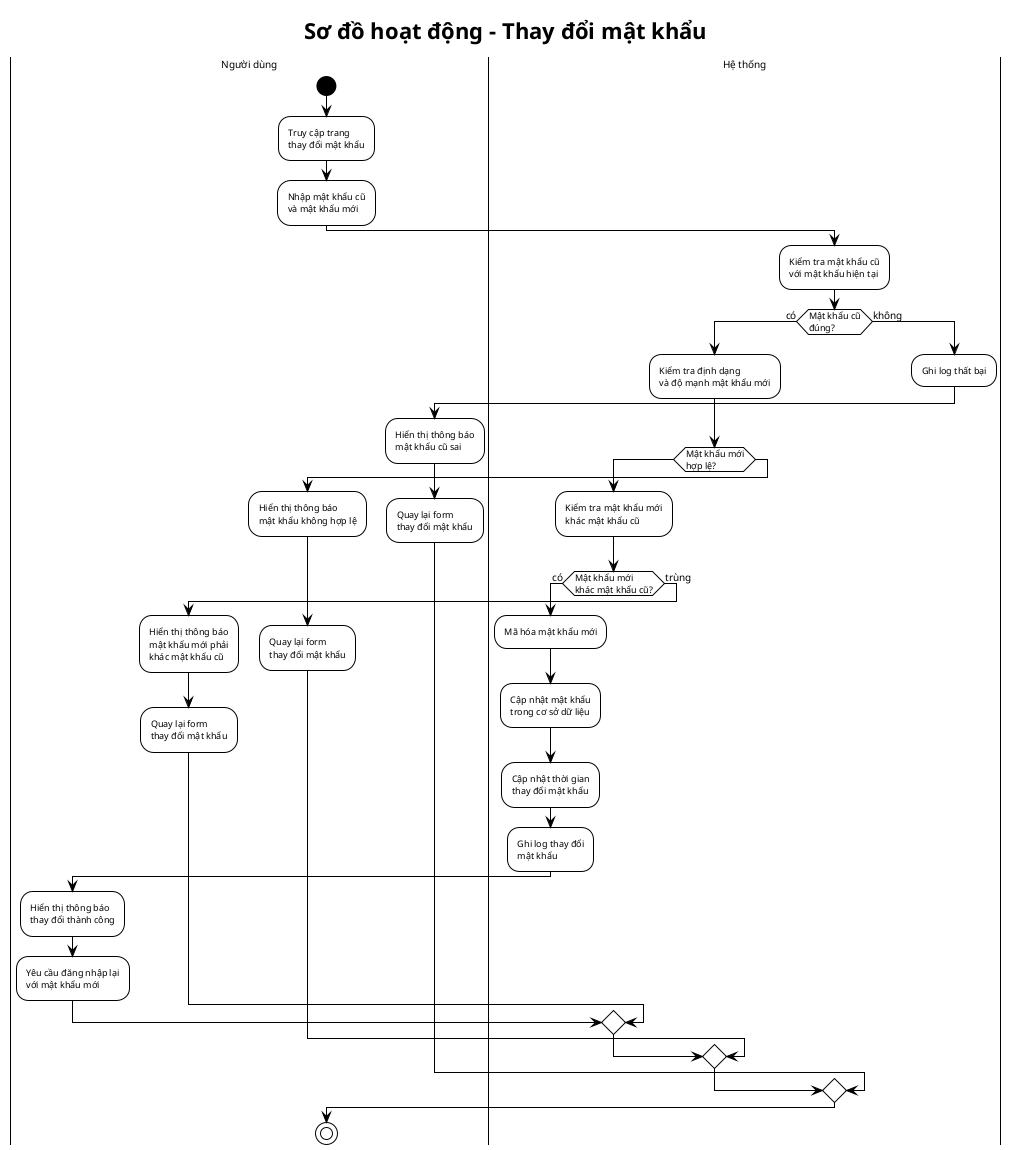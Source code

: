 @startuml "Sơ đồ hoạt động - Thay đổi mật khẩu"
!theme plain
skinparam defaultFontSize 10
skinparam activityFontSize 9
skinparam swimlaneTitleFontSize 10
skinparam maxMessageSize 150
skinparam ranksep 60
skinparam activityStartColor black
skinparam activityEndColor black
skinparam activityEndColorBorder black
skinparam activityBarColor black
skinparam circledCharacterFontColor black

title Sơ đồ hoạt động - Thay đổi mật khẩu

|Người dùng|
start;
:Truy cập trang\nthay đổi mật khẩu;
:Nhập mật khẩu cũ\nvà mật khẩu mới;

|Hệ thống|



:Kiểm tra mật khẩu cũ\nvới mật khẩu hiện tại;
  
if (Mật khẩu cũ\nđúng?) then (có)
  :Kiểm tra định dạng\nvà độ mạnh mật khẩu mới;
    
  if (Mật khẩu mới\nhợp lệ?) then (có)
    -> \n\n;
    :Kiểm tra mật khẩu mới\nkhác mật khẩu cũ;
      
    if (Mật khẩu mới\nkhác mật khẩu cũ?) then (có)
      :Mã hóa mật khẩu mới;
      :Cập nhật mật khẩu\ntrong cơ sở dữ liệu;
      :Cập nhật thời gian\nthay đổi mật khẩu;
      :Ghi log thay đổi\nmật khẩu;
        
      |Người dùng|
      :Hiển thị thông báo\nthay đổi thành công;
      :Yêu cầu đăng nhập lại\nvới mật khẩu mới;
        
    else (trùng)
      :Hiển thị thông báo\nmật khẩu mới phải\nkhác mật khẩu cũ;
      :Quay lại form\nthay đổi mật khẩu;
    endif
      
  else (không)
    -> \n\n;
    :Hiển thị thông báo\nmật khẩu không hợp lệ;
    -> \n\n\n;
    :Quay lại form\nthay đổi mật khẩu;
  endif
    
else (không)
  |Hệ thống|
  :Ghi log thất bại;
  |Người dùng|
  :Hiển thị thông báo\nmật khẩu cũ sai;
  :Quay lại form\nthay đổi mật khẩu;
endif
  



stop

@enduml